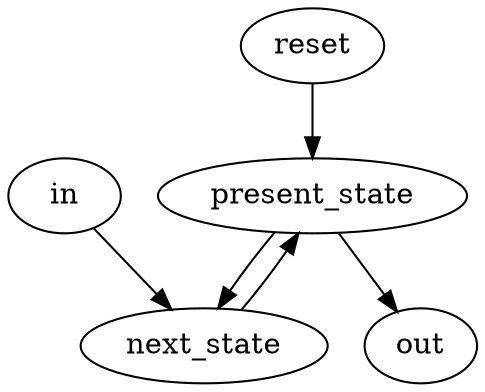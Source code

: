strict digraph "" {
	reset -> present_state	[weight=2.0];
	next_state -> present_state	[weight=1.0];
	present_state -> next_state	[weight=4.0];
	present_state -> out	[weight=1.0];
	in -> next_state	[weight=4.0];
}
